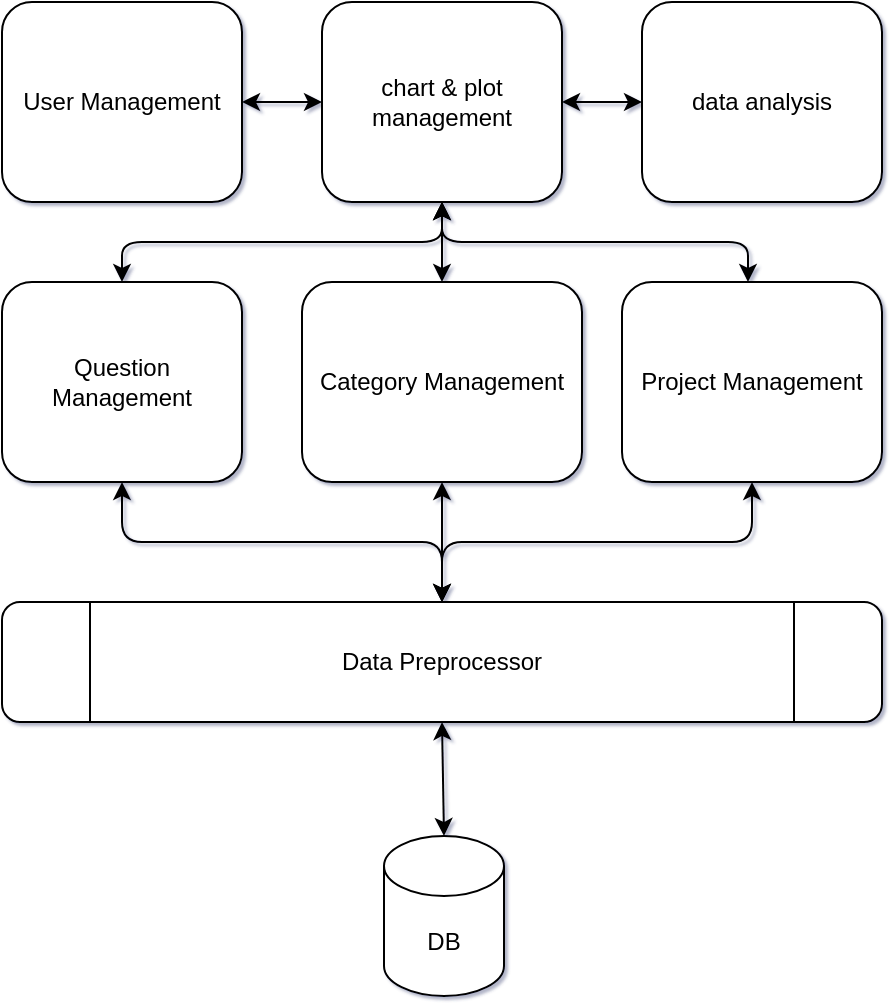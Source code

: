 <mxfile version="20.8.20" type="github">
  <diagram name="Page-1" id="3iprgxua8wvyemCYHZg1">
    <mxGraphModel dx="954" dy="616" grid="0" gridSize="10" guides="1" tooltips="1" connect="1" arrows="1" fold="1" page="1" pageScale="1" pageWidth="850" pageHeight="1100" background="none" math="0" shadow="1">
      <root>
        <mxCell id="0" />
        <mxCell id="1" parent="0" />
        <mxCell id="DB_163lgj7qDYbiZlJsm-1" value="Project Management" style="rounded=1;whiteSpace=wrap;html=1;labelBackgroundColor=none;" vertex="1" parent="1">
          <mxGeometry x="510" y="240" width="130" height="100" as="geometry" />
        </mxCell>
        <mxCell id="DB_163lgj7qDYbiZlJsm-2" value="Category Management" style="rounded=1;whiteSpace=wrap;html=1;labelBackgroundColor=none;" vertex="1" parent="1">
          <mxGeometry x="350" y="240" width="140" height="100" as="geometry" />
        </mxCell>
        <mxCell id="DB_163lgj7qDYbiZlJsm-3" value="Question Management" style="rounded=1;whiteSpace=wrap;html=1;labelBackgroundColor=none;" vertex="1" parent="1">
          <mxGeometry x="200" y="240" width="120" height="100" as="geometry" />
        </mxCell>
        <mxCell id="DB_163lgj7qDYbiZlJsm-5" value="Data Preprocessor" style="shape=process;whiteSpace=wrap;html=1;backgroundOutline=1;labelBackgroundColor=none;rounded=1;" vertex="1" parent="1">
          <mxGeometry x="200" y="400" width="440" height="60" as="geometry" />
        </mxCell>
        <mxCell id="DB_163lgj7qDYbiZlJsm-6" value="DB" style="shape=cylinder3;whiteSpace=wrap;html=1;boundedLbl=1;backgroundOutline=1;size=15;labelBackgroundColor=none;rounded=1;" vertex="1" parent="1">
          <mxGeometry x="391" y="517" width="60" height="80" as="geometry" />
        </mxCell>
        <mxCell id="DB_163lgj7qDYbiZlJsm-8" value="User Management" style="rounded=1;whiteSpace=wrap;html=1;labelBackgroundColor=none;" vertex="1" parent="1">
          <mxGeometry x="200" y="100" width="120" height="100" as="geometry" />
        </mxCell>
        <mxCell id="DB_163lgj7qDYbiZlJsm-9" value="data analysis" style="rounded=1;whiteSpace=wrap;html=1;labelBackgroundColor=none;" vertex="1" parent="1">
          <mxGeometry x="520" y="100" width="120" height="100" as="geometry" />
        </mxCell>
        <mxCell id="DB_163lgj7qDYbiZlJsm-10" value="chart &amp;amp; plot management" style="rounded=1;whiteSpace=wrap;html=1;labelBackgroundColor=none;" vertex="1" parent="1">
          <mxGeometry x="360" y="100" width="120" height="100" as="geometry" />
        </mxCell>
        <mxCell id="DB_163lgj7qDYbiZlJsm-11" value="" style="endArrow=classic;startArrow=classic;html=1;rounded=1;exitX=0.5;exitY=0;exitDx=0;exitDy=0;entryX=0.5;entryY=1;entryDx=0;entryDy=0;labelBackgroundColor=none;fontColor=default;" edge="1" parent="1" source="DB_163lgj7qDYbiZlJsm-3" target="DB_163lgj7qDYbiZlJsm-10">
          <mxGeometry width="50" height="50" relative="1" as="geometry">
            <mxPoint x="320" y="240" as="sourcePoint" />
            <mxPoint x="370" y="190" as="targetPoint" />
            <Array as="points">
              <mxPoint x="260" y="220" />
              <mxPoint x="320" y="220" />
              <mxPoint x="420" y="220" />
            </Array>
          </mxGeometry>
        </mxCell>
        <mxCell id="DB_163lgj7qDYbiZlJsm-12" value="" style="endArrow=classic;startArrow=classic;html=1;rounded=1;exitX=0.5;exitY=0;exitDx=0;exitDy=0;entryX=0.5;entryY=1;entryDx=0;entryDy=0;labelBackgroundColor=none;fontColor=default;" edge="1" parent="1" target="DB_163lgj7qDYbiZlJsm-10">
          <mxGeometry width="50" height="50" relative="1" as="geometry">
            <mxPoint x="573" y="240" as="sourcePoint" />
            <mxPoint x="428" y="210" as="targetPoint" />
            <Array as="points">
              <mxPoint x="573" y="220" />
              <mxPoint x="500" y="220" />
              <mxPoint x="420" y="220" />
            </Array>
          </mxGeometry>
        </mxCell>
        <mxCell id="DB_163lgj7qDYbiZlJsm-13" value="" style="endArrow=classic;startArrow=classic;html=1;rounded=1;entryX=0.5;entryY=1;entryDx=0;entryDy=0;exitX=0.5;exitY=0;exitDx=0;exitDy=0;labelBackgroundColor=none;fontColor=default;" edge="1" parent="1" source="DB_163lgj7qDYbiZlJsm-2" target="DB_163lgj7qDYbiZlJsm-10">
          <mxGeometry width="50" height="50" relative="1" as="geometry">
            <mxPoint x="420" y="240" as="sourcePoint" />
            <mxPoint x="470" y="190" as="targetPoint" />
          </mxGeometry>
        </mxCell>
        <mxCell id="DB_163lgj7qDYbiZlJsm-14" value="" style="endArrow=classic;startArrow=classic;html=1;rounded=1;exitX=1;exitY=0.5;exitDx=0;exitDy=0;entryX=0;entryY=0.5;entryDx=0;entryDy=0;labelBackgroundColor=none;fontColor=default;" edge="1" parent="1" source="DB_163lgj7qDYbiZlJsm-10" target="DB_163lgj7qDYbiZlJsm-9">
          <mxGeometry width="50" height="50" relative="1" as="geometry">
            <mxPoint x="470" y="190" as="sourcePoint" />
            <mxPoint x="520" y="140" as="targetPoint" />
          </mxGeometry>
        </mxCell>
        <mxCell id="DB_163lgj7qDYbiZlJsm-15" value="" style="endArrow=classic;startArrow=classic;html=1;rounded=1;labelBackgroundColor=none;fontColor=default;" edge="1" parent="1">
          <mxGeometry width="50" height="50" relative="1" as="geometry">
            <mxPoint x="320" y="150" as="sourcePoint" />
            <mxPoint x="360" y="150" as="targetPoint" />
          </mxGeometry>
        </mxCell>
        <mxCell id="DB_163lgj7qDYbiZlJsm-16" value="" style="endArrow=classic;startArrow=classic;html=1;rounded=1;entryX=0.5;entryY=1;entryDx=0;entryDy=0;labelBackgroundColor=none;fontColor=default;" edge="1" parent="1" target="DB_163lgj7qDYbiZlJsm-3">
          <mxGeometry width="50" height="50" relative="1" as="geometry">
            <mxPoint x="420" y="400" as="sourcePoint" />
            <mxPoint x="300" y="340" as="targetPoint" />
            <Array as="points">
              <mxPoint x="420" y="370" />
              <mxPoint x="260" y="370" />
            </Array>
          </mxGeometry>
        </mxCell>
        <mxCell id="DB_163lgj7qDYbiZlJsm-17" value="" style="endArrow=classic;startArrow=classic;html=1;rounded=1;entryX=0.5;entryY=1;entryDx=0;entryDy=0;labelBackgroundColor=none;fontColor=default;" edge="1" parent="1" target="DB_163lgj7qDYbiZlJsm-1">
          <mxGeometry width="50" height="50" relative="1" as="geometry">
            <mxPoint x="420" y="400" as="sourcePoint" />
            <mxPoint x="580" y="350" as="targetPoint" />
            <Array as="points">
              <mxPoint x="420" y="370" />
              <mxPoint x="575" y="370" />
            </Array>
          </mxGeometry>
        </mxCell>
        <mxCell id="DB_163lgj7qDYbiZlJsm-18" value="" style="endArrow=classic;startArrow=classic;html=1;rounded=1;entryX=0.5;entryY=1;entryDx=0;entryDy=0;exitX=0.5;exitY=0;exitDx=0;exitDy=0;labelBackgroundColor=none;fontColor=default;" edge="1" parent="1" source="DB_163lgj7qDYbiZlJsm-5" target="DB_163lgj7qDYbiZlJsm-2">
          <mxGeometry width="50" height="50" relative="1" as="geometry">
            <mxPoint x="70" y="430" as="sourcePoint" />
            <mxPoint x="120" y="380" as="targetPoint" />
          </mxGeometry>
        </mxCell>
        <mxCell id="DB_163lgj7qDYbiZlJsm-19" value="" style="endArrow=classic;startArrow=classic;html=1;rounded=1;exitX=0.5;exitY=0;exitDx=0;exitDy=0;exitPerimeter=0;entryX=0.5;entryY=1;entryDx=0;entryDy=0;labelBackgroundColor=none;fontColor=default;" edge="1" parent="1" source="DB_163lgj7qDYbiZlJsm-6" target="DB_163lgj7qDYbiZlJsm-5">
          <mxGeometry width="50" height="50" relative="1" as="geometry">
            <mxPoint x="370" y="510" as="sourcePoint" />
            <mxPoint x="440" y="480" as="targetPoint" />
          </mxGeometry>
        </mxCell>
      </root>
    </mxGraphModel>
  </diagram>
</mxfile>
